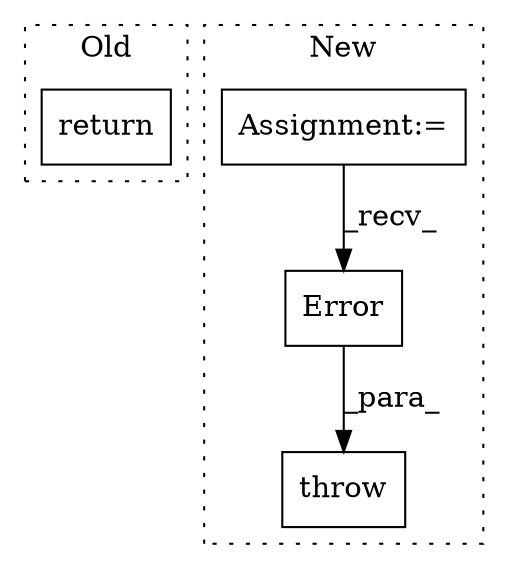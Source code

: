 digraph G {
subgraph cluster0 {
1 [label="return" a="41" s="6871" l="7" shape="box"];
label = "Old";
style="dotted";
}
subgraph cluster1 {
2 [label="Error" a="32" s="7111,7169" l="6,1" shape="box"];
3 [label="throw" a="53" s="7098" l="6" shape="box"];
4 [label="Assignment:=" a="7" s="6486" l="6" shape="box"];
label = "New";
style="dotted";
}
2 -> 3 [label="_para_"];
4 -> 2 [label="_recv_"];
}